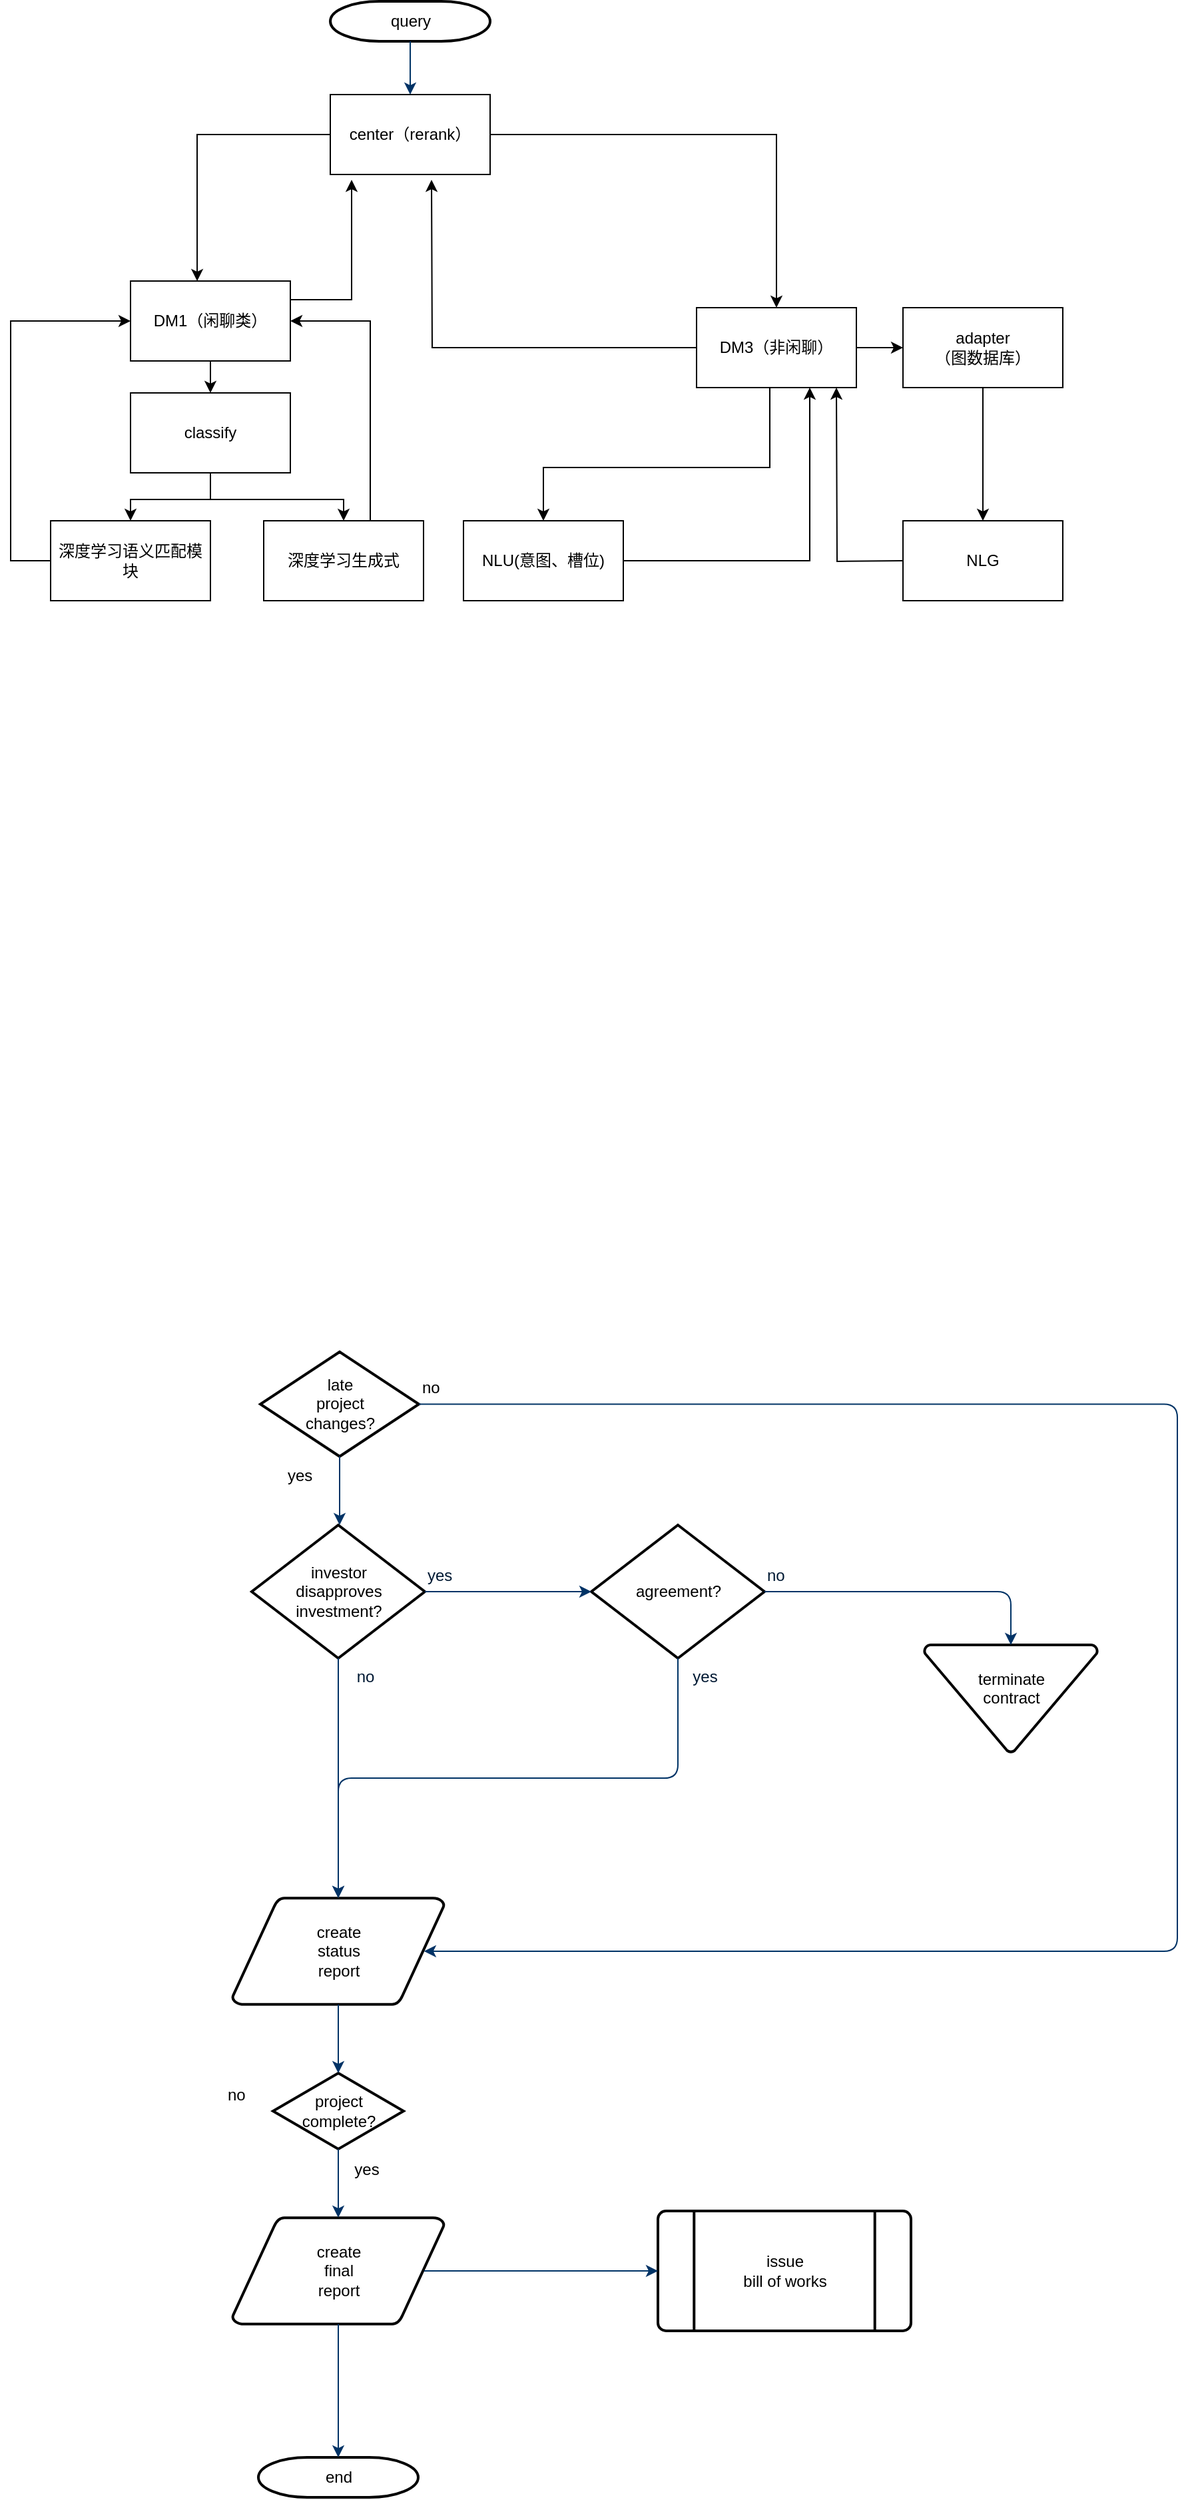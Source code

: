 <mxfile version="12.9.14" type="github">
  <diagram id="6a731a19-8d31-9384-78a2-239565b7b9f0" name="Page-1">
    <mxGraphModel dx="1351" dy="626" grid="1" gridSize="10" guides="1" tooltips="1" connect="1" arrows="1" fold="1" page="1" pageScale="1" pageWidth="1169" pageHeight="827" background="#ffffff" math="0" shadow="0">
      <root>
        <mxCell id="0" />
        <mxCell id="1" parent="0" />
        <mxCell id="2" value="query" style="shape=mxgraph.flowchart.terminator;strokeWidth=2;gradientColor=none;gradientDirection=north;fontStyle=0;html=1;" parent="1" vertex="1">
          <mxGeometry x="314" y="66" width="120" height="30" as="geometry" />
        </mxCell>
        <mxCell id="7" style="fontStyle=1;strokeColor=#003366;strokeWidth=1;html=1;" parent="1" source="2" edge="1">
          <mxGeometry relative="1" as="geometry">
            <mxPoint x="374" y="136" as="targetPoint" />
          </mxGeometry>
        </mxCell>
        <mxCell id="24" value="late&#xa;project&#xa;changes?" style="shape=mxgraph.flowchart.decision;strokeWidth=2;gradientColor=none;gradientDirection=north;fontStyle=0;html=1;" parent="1" vertex="1">
          <mxGeometry x="261.5" y="1080" width="119" height="78.5" as="geometry" />
        </mxCell>
        <mxCell id="27" value="yes" style="text;fontStyle=0;html=1;strokeColor=none;gradientColor=none;fillColor=none;strokeWidth=2;" parent="1" vertex="1">
          <mxGeometry x="280" y="1158.5" width="40" height="26" as="geometry" />
        </mxCell>
        <mxCell id="28" value="investor&#xa;disapproves&#xa; investment?" style="shape=mxgraph.flowchart.decision;strokeWidth=2;gradientColor=none;gradientDirection=north;fontStyle=0;html=1;" parent="1" vertex="1">
          <mxGeometry x="255" y="1210" width="130" height="100" as="geometry" />
        </mxCell>
        <mxCell id="29" value="agreement?" style="shape=mxgraph.flowchart.decision;strokeWidth=2;gradientColor=none;gradientDirection=north;fontStyle=0;html=1;" parent="1" vertex="1">
          <mxGeometry x="510" y="1210" width="130" height="100" as="geometry" />
        </mxCell>
        <mxCell id="30" value="" style="edgeStyle=elbowEdgeStyle;elbow=horizontal;exitX=0.5;exitY=1;exitPerimeter=0;fontStyle=1;strokeColor=#003366;strokeWidth=1;html=1;" parent="1" source="24" target="28" edge="1">
          <mxGeometry width="100" height="100" as="geometry">
            <mxPoint y="100" as="sourcePoint" />
            <mxPoint x="100" as="targetPoint" />
          </mxGeometry>
        </mxCell>
        <mxCell id="31" value="" style="edgeStyle=elbowEdgeStyle;elbow=horizontal;exitX=1;exitY=0.5;exitPerimeter=0;entryX=0;entryY=0.5;entryPerimeter=0;fontStyle=1;strokeColor=#003366;strokeWidth=1;html=1;" parent="1" source="28" target="29" edge="1">
          <mxGeometry width="100" height="100" as="geometry">
            <mxPoint y="100" as="sourcePoint" />
            <mxPoint x="100" as="targetPoint" />
          </mxGeometry>
        </mxCell>
        <mxCell id="32" value="terminate&#xa;contract&#xa;" style="shape=mxgraph.flowchart.merge_or_storage;strokeWidth=2;gradientColor=none;gradientDirection=north;fontStyle=0;html=1;" parent="1" vertex="1">
          <mxGeometry x="760" y="1300" width="130" height="80.5" as="geometry" />
        </mxCell>
        <mxCell id="33" value="" style="edgeStyle=elbowEdgeStyle;elbow=vertical;exitX=1;exitY=0.5;exitPerimeter=0;entryX=0.5;entryY=0;entryPerimeter=0;fontStyle=1;strokeColor=#003366;strokeWidth=1;html=1;" parent="1" source="29" target="32" edge="1">
          <mxGeometry width="100" height="100" as="geometry">
            <mxPoint y="100" as="sourcePoint" />
            <mxPoint x="100" as="targetPoint" />
            <Array as="points">
              <mxPoint x="740" y="1260" />
            </Array>
          </mxGeometry>
        </mxCell>
        <mxCell id="34" value="create&#xa;status&#xa;report" style="shape=mxgraph.flowchart.data;strokeWidth=2;gradientColor=none;gradientDirection=north;fontStyle=0;html=1;" parent="1" vertex="1">
          <mxGeometry x="240.5" y="1490" width="159" height="80" as="geometry" />
        </mxCell>
        <mxCell id="35" value="" style="edgeStyle=elbowEdgeStyle;elbow=vertical;exitX=0.5;exitY=1;exitPerimeter=0;fontColor=#001933;fontStyle=1;strokeColor=#003366;strokeWidth=1;html=1;" parent="1" source="28" target="34" edge="1">
          <mxGeometry width="100" height="100" as="geometry">
            <mxPoint y="100" as="sourcePoint" />
            <mxPoint x="100" as="targetPoint" />
          </mxGeometry>
        </mxCell>
        <mxCell id="36" value="" style="edgeStyle=elbowEdgeStyle;elbow=vertical;exitX=0.5;exitY=1;exitPerimeter=0;entryX=0.5;entryY=0;entryPerimeter=0;fontStyle=1;strokeColor=#003366;strokeWidth=1;html=1;" parent="1" source="29" target="34" edge="1">
          <mxGeometry width="100" height="100" as="geometry">
            <mxPoint y="100" as="sourcePoint" />
            <mxPoint x="100" as="targetPoint" />
          </mxGeometry>
        </mxCell>
        <mxCell id="37" value="project&#xa;complete?" style="shape=mxgraph.flowchart.decision;strokeWidth=2;gradientColor=none;gradientDirection=north;fontStyle=0;html=1;" parent="1" vertex="1">
          <mxGeometry x="271" y="1621.5" width="98" height="57" as="geometry" />
        </mxCell>
        <mxCell id="38" value="create&#xa;final&#xa;report" style="shape=mxgraph.flowchart.data;strokeWidth=2;gradientColor=none;gradientDirection=north;fontStyle=0;html=1;" parent="1" vertex="1">
          <mxGeometry x="240.5" y="1730" width="159" height="80" as="geometry" />
        </mxCell>
        <mxCell id="39" value="issue&#xa;bill of works" style="shape=mxgraph.flowchart.predefined_process;strokeWidth=2;gradientColor=none;gradientDirection=north;fontStyle=0;html=1;" parent="1" vertex="1">
          <mxGeometry x="560" y="1725" width="190" height="90" as="geometry" />
        </mxCell>
        <mxCell id="40" value="end" style="shape=mxgraph.flowchart.terminator;strokeWidth=2;gradientColor=none;gradientDirection=north;fontStyle=0;html=1;" parent="1" vertex="1">
          <mxGeometry x="260" y="1910" width="120" height="30" as="geometry" />
        </mxCell>
        <mxCell id="41" value="" style="edgeStyle=elbowEdgeStyle;elbow=vertical;exitX=0.5;exitY=1;exitPerimeter=0;entryX=0.5;entryY=0;entryPerimeter=0;fontStyle=1;strokeColor=#003366;strokeWidth=1;html=1;" parent="1" source="34" target="37" edge="1">
          <mxGeometry width="100" height="100" as="geometry">
            <mxPoint y="100" as="sourcePoint" />
            <mxPoint x="100" as="targetPoint" />
          </mxGeometry>
        </mxCell>
        <mxCell id="42" value="" style="edgeStyle=elbowEdgeStyle;elbow=vertical;exitX=0.5;exitY=1;exitPerimeter=0;entryX=0.5;entryY=0;entryPerimeter=0;fontStyle=1;strokeColor=#003366;strokeWidth=1;html=1;" parent="1" source="37" target="38" edge="1">
          <mxGeometry width="100" height="100" as="geometry">
            <mxPoint y="100" as="sourcePoint" />
            <mxPoint x="100" as="targetPoint" />
          </mxGeometry>
        </mxCell>
        <mxCell id="43" value="" style="edgeStyle=elbowEdgeStyle;elbow=vertical;exitX=0.5;exitY=1;exitPerimeter=0;entryX=0.5;entryY=0;entryPerimeter=0;fontStyle=1;strokeColor=#003366;strokeWidth=1;html=1;" parent="1" source="38" target="40" edge="1">
          <mxGeometry width="100" height="100" as="geometry">
            <mxPoint y="100" as="sourcePoint" />
            <mxPoint x="100" as="targetPoint" />
          </mxGeometry>
        </mxCell>
        <mxCell id="44" value="" style="edgeStyle=elbowEdgeStyle;elbow=vertical;exitX=0.905;exitY=0.5;exitPerimeter=0;entryX=0;entryY=0.5;entryPerimeter=0;fontStyle=1;strokeColor=#003366;strokeWidth=1;html=1;" parent="1" source="38" target="39" edge="1">
          <mxGeometry width="100" height="100" as="geometry">
            <mxPoint y="100" as="sourcePoint" />
            <mxPoint x="100" as="targetPoint" />
          </mxGeometry>
        </mxCell>
        <mxCell id="45" value="" style="edgeStyle=elbowEdgeStyle;elbow=horizontal;exitX=1;exitY=0.5;exitPerimeter=0;entryX=0.905;entryY=0.5;entryPerimeter=0;fontStyle=1;strokeColor=#003366;strokeWidth=1;html=1;" parent="1" source="24" target="34" edge="1">
          <mxGeometry width="100" height="100" as="geometry">
            <mxPoint y="100" as="sourcePoint" />
            <mxPoint x="100" as="targetPoint" />
            <Array as="points">
              <mxPoint x="950" y="1320" />
            </Array>
          </mxGeometry>
        </mxCell>
        <mxCell id="46" value="no" style="text;fontStyle=0;html=1;strokeColor=none;gradientColor=none;fillColor=none;strokeWidth=2;" parent="1" vertex="1">
          <mxGeometry x="380.5" y="1093.25" width="40" height="26" as="geometry" />
        </mxCell>
        <mxCell id="47" value="yes" style="text;fontColor=#001933;fontStyle=0;html=1;strokeColor=none;gradientColor=none;fillColor=none;strokeWidth=2;" parent="1" vertex="1">
          <mxGeometry x="385" y="1234" width="40" height="26" as="geometry" />
        </mxCell>
        <mxCell id="48" value="no" style="text;fontColor=#001933;fontStyle=0;html=1;strokeColor=none;gradientColor=none;fillColor=none;strokeWidth=2;align=center;" parent="1" vertex="1">
          <mxGeometry x="320" y="1310" width="40" height="26" as="geometry" />
        </mxCell>
        <mxCell id="49" value="yes" style="text;fontColor=#001933;fontStyle=0;html=1;strokeColor=none;gradientColor=none;fillColor=none;strokeWidth=2;align=center;" parent="1" vertex="1">
          <mxGeometry x="575" y="1310" width="40" height="26" as="geometry" />
        </mxCell>
        <mxCell id="50" value="no" style="text;fontColor=#001933;fontStyle=0;html=1;strokeColor=none;gradientColor=none;fillColor=none;strokeWidth=2;" parent="1" vertex="1">
          <mxGeometry x="640" y="1234" width="40" height="26" as="geometry" />
        </mxCell>
        <mxCell id="53" value="yes" style="text;fontStyle=0;html=1;strokeColor=none;gradientColor=none;fillColor=none;strokeWidth=2;align=center;" parent="1" vertex="1">
          <mxGeometry x="321" y="1680" width="40" height="26" as="geometry" />
        </mxCell>
        <mxCell id="55" value="no" style="text;fontStyle=0;html=1;strokeColor=none;gradientColor=none;fillColor=none;strokeWidth=2;" parent="1" vertex="1">
          <mxGeometry x="235" y="1624" width="40" height="26" as="geometry" />
        </mxCell>
        <mxCell id="DeQYzKl8hpYWnKMHrlFA-61" value="" style="edgeStyle=orthogonalEdgeStyle;rounded=0;orthogonalLoop=1;jettySize=auto;html=1;entryX=0.417;entryY=0;entryDx=0;entryDy=0;entryPerimeter=0;" parent="1" source="DeQYzKl8hpYWnKMHrlFA-55" target="DeQYzKl8hpYWnKMHrlFA-59" edge="1">
          <mxGeometry relative="1" as="geometry">
            <mxPoint x="214" y="166" as="targetPoint" />
            <Array as="points">
              <mxPoint x="214" y="166" />
            </Array>
          </mxGeometry>
        </mxCell>
        <mxCell id="DeQYzKl8hpYWnKMHrlFA-55" value="center（rerank）" style="rounded=0;whiteSpace=wrap;html=1;" parent="1" vertex="1">
          <mxGeometry x="314" y="136" width="120" height="60" as="geometry" />
        </mxCell>
        <mxCell id="DeQYzKl8hpYWnKMHrlFA-70" value="" style="edgeStyle=orthogonalEdgeStyle;rounded=0;orthogonalLoop=1;jettySize=auto;html=1;" parent="1" source="DeQYzKl8hpYWnKMHrlFA-57" target="DeQYzKl8hpYWnKMHrlFA-69" edge="1">
          <mxGeometry relative="1" as="geometry">
            <Array as="points">
              <mxPoint x="644" y="416" />
              <mxPoint x="474" y="416" />
            </Array>
          </mxGeometry>
        </mxCell>
        <mxCell id="DeQYzKl8hpYWnKMHrlFA-72" value="" style="edgeStyle=orthogonalEdgeStyle;rounded=0;orthogonalLoop=1;jettySize=auto;html=1;" parent="1" source="DeQYzKl8hpYWnKMHrlFA-57" target="DeQYzKl8hpYWnKMHrlFA-71" edge="1">
          <mxGeometry relative="1" as="geometry" />
        </mxCell>
        <mxCell id="DeQYzKl8hpYWnKMHrlFA-125" value="" style="edgeStyle=orthogonalEdgeStyle;rounded=0;orthogonalLoop=1;jettySize=auto;html=1;" parent="1" source="DeQYzKl8hpYWnKMHrlFA-57" edge="1">
          <mxGeometry relative="1" as="geometry">
            <mxPoint x="390" y="200" as="targetPoint" />
          </mxGeometry>
        </mxCell>
        <mxCell id="DeQYzKl8hpYWnKMHrlFA-57" value="DM3（非闲聊）" style="rounded=0;whiteSpace=wrap;html=1;" parent="1" vertex="1">
          <mxGeometry x="589" y="296" width="120" height="60" as="geometry" />
        </mxCell>
        <mxCell id="DeQYzKl8hpYWnKMHrlFA-77" value="" style="edgeStyle=orthogonalEdgeStyle;rounded=0;orthogonalLoop=1;jettySize=auto;html=1;" parent="1" source="DeQYzKl8hpYWnKMHrlFA-71" edge="1">
          <mxGeometry relative="1" as="geometry">
            <mxPoint x="804" y="456" as="targetPoint" />
          </mxGeometry>
        </mxCell>
        <mxCell id="DeQYzKl8hpYWnKMHrlFA-71" value="&lt;div&gt;adapter&lt;/div&gt;（图数据库）" style="rounded=0;whiteSpace=wrap;html=1;" parent="1" vertex="1">
          <mxGeometry x="744" y="296" width="120" height="60" as="geometry" />
        </mxCell>
        <mxCell id="DeQYzKl8hpYWnKMHrlFA-78" style="edgeStyle=orthogonalEdgeStyle;rounded=0;orthogonalLoop=1;jettySize=auto;html=1;" parent="1" edge="1">
          <mxGeometry relative="1" as="geometry">
            <mxPoint x="694" y="356" as="targetPoint" />
            <mxPoint x="744" y="486" as="sourcePoint" />
          </mxGeometry>
        </mxCell>
        <mxCell id="DeQYzKl8hpYWnKMHrlFA-76" value="NLG" style="rounded=0;whiteSpace=wrap;html=1;" parent="1" vertex="1">
          <mxGeometry x="744" y="456" width="120" height="60" as="geometry" />
        </mxCell>
        <mxCell id="DeQYzKl8hpYWnKMHrlFA-74" value="" style="edgeStyle=orthogonalEdgeStyle;rounded=0;orthogonalLoop=1;jettySize=auto;html=1;" parent="1" source="DeQYzKl8hpYWnKMHrlFA-69" edge="1">
          <mxGeometry relative="1" as="geometry">
            <mxPoint x="674" y="356" as="targetPoint" />
            <Array as="points">
              <mxPoint x="674" y="486" />
              <mxPoint x="674" y="486" />
            </Array>
          </mxGeometry>
        </mxCell>
        <mxCell id="DeQYzKl8hpYWnKMHrlFA-69" value="NLU(意图、槽位)" style="rounded=0;whiteSpace=wrap;html=1;" parent="1" vertex="1">
          <mxGeometry x="414" y="456" width="120" height="60" as="geometry" />
        </mxCell>
        <mxCell id="DeQYzKl8hpYWnKMHrlFA-80" value="" style="edgeStyle=orthogonalEdgeStyle;rounded=0;orthogonalLoop=1;jettySize=auto;html=1;" parent="1" source="DeQYzKl8hpYWnKMHrlFA-59" target="DeQYzKl8hpYWnKMHrlFA-79" edge="1">
          <mxGeometry relative="1" as="geometry">
            <Array as="points">
              <mxPoint x="224" y="346" />
              <mxPoint x="224" y="346" />
            </Array>
          </mxGeometry>
        </mxCell>
        <mxCell id="DeQYzKl8hpYWnKMHrlFA-123" value="" style="edgeStyle=orthogonalEdgeStyle;rounded=0;orthogonalLoop=1;jettySize=auto;html=1;" parent="1" source="DeQYzKl8hpYWnKMHrlFA-59" edge="1">
          <mxGeometry relative="1" as="geometry">
            <mxPoint x="330" y="200" as="targetPoint" />
            <Array as="points">
              <mxPoint x="330" y="290" />
            </Array>
          </mxGeometry>
        </mxCell>
        <mxCell id="DeQYzKl8hpYWnKMHrlFA-59" value="DM1（闲聊类）" style="rounded=0;whiteSpace=wrap;html=1;" parent="1" vertex="1">
          <mxGeometry x="164" y="276" width="120" height="60" as="geometry" />
        </mxCell>
        <mxCell id="DeQYzKl8hpYWnKMHrlFA-108" value="" style="edgeStyle=orthogonalEdgeStyle;rounded=0;orthogonalLoop=1;jettySize=auto;html=1;" parent="1" source="DeQYzKl8hpYWnKMHrlFA-79" target="DeQYzKl8hpYWnKMHrlFA-107" edge="1">
          <mxGeometry relative="1" as="geometry" />
        </mxCell>
        <mxCell id="DeQYzKl8hpYWnKMHrlFA-110" value="" style="edgeStyle=orthogonalEdgeStyle;rounded=0;orthogonalLoop=1;jettySize=auto;html=1;" parent="1" source="DeQYzKl8hpYWnKMHrlFA-79" target="DeQYzKl8hpYWnKMHrlFA-109" edge="1">
          <mxGeometry relative="1" as="geometry">
            <Array as="points">
              <mxPoint x="224" y="440" />
              <mxPoint x="324" y="440" />
            </Array>
          </mxGeometry>
        </mxCell>
        <mxCell id="DeQYzKl8hpYWnKMHrlFA-79" value="classify" style="rounded=0;whiteSpace=wrap;html=1;" parent="1" vertex="1">
          <mxGeometry x="164" y="360" width="120" height="60" as="geometry" />
        </mxCell>
        <mxCell id="DeQYzKl8hpYWnKMHrlFA-114" value="" style="edgeStyle=orthogonalEdgeStyle;rounded=0;orthogonalLoop=1;jettySize=auto;html=1;entryX=1;entryY=0.5;entryDx=0;entryDy=0;" parent="1" source="DeQYzKl8hpYWnKMHrlFA-109" target="DeQYzKl8hpYWnKMHrlFA-59" edge="1">
          <mxGeometry relative="1" as="geometry">
            <mxPoint x="344" y="376" as="targetPoint" />
            <Array as="points">
              <mxPoint x="344" y="306" />
            </Array>
          </mxGeometry>
        </mxCell>
        <mxCell id="DeQYzKl8hpYWnKMHrlFA-109" value="深度学习生成式" style="rounded=0;whiteSpace=wrap;html=1;" parent="1" vertex="1">
          <mxGeometry x="264" y="456" width="120" height="60" as="geometry" />
        </mxCell>
        <mxCell id="DeQYzKl8hpYWnKMHrlFA-112" value="" style="edgeStyle=orthogonalEdgeStyle;rounded=0;orthogonalLoop=1;jettySize=auto;html=1;entryX=0;entryY=0.5;entryDx=0;entryDy=0;" parent="1" source="DeQYzKl8hpYWnKMHrlFA-107" target="DeQYzKl8hpYWnKMHrlFA-59" edge="1">
          <mxGeometry relative="1" as="geometry">
            <mxPoint x="154" y="306" as="targetPoint" />
            <Array as="points">
              <mxPoint x="74" y="486" />
              <mxPoint x="74" y="306" />
            </Array>
          </mxGeometry>
        </mxCell>
        <mxCell id="DeQYzKl8hpYWnKMHrlFA-107" value="深度学习语义匹配模块" style="rounded=0;whiteSpace=wrap;html=1;" parent="1" vertex="1">
          <mxGeometry x="104" y="456" width="120" height="60" as="geometry" />
        </mxCell>
        <mxCell id="DeQYzKl8hpYWnKMHrlFA-64" value="" style="edgeStyle=orthogonalEdgeStyle;rounded=0;orthogonalLoop=1;jettySize=auto;html=1;entryX=0.5;entryY=0;entryDx=0;entryDy=0;" parent="1" source="DeQYzKl8hpYWnKMHrlFA-55" target="DeQYzKl8hpYWnKMHrlFA-57" edge="1">
          <mxGeometry relative="1" as="geometry">
            <mxPoint x="514" y="166" as="targetPoint" />
            <Array as="points">
              <mxPoint x="649" y="166" />
            </Array>
          </mxGeometry>
        </mxCell>
      </root>
    </mxGraphModel>
  </diagram>
</mxfile>
